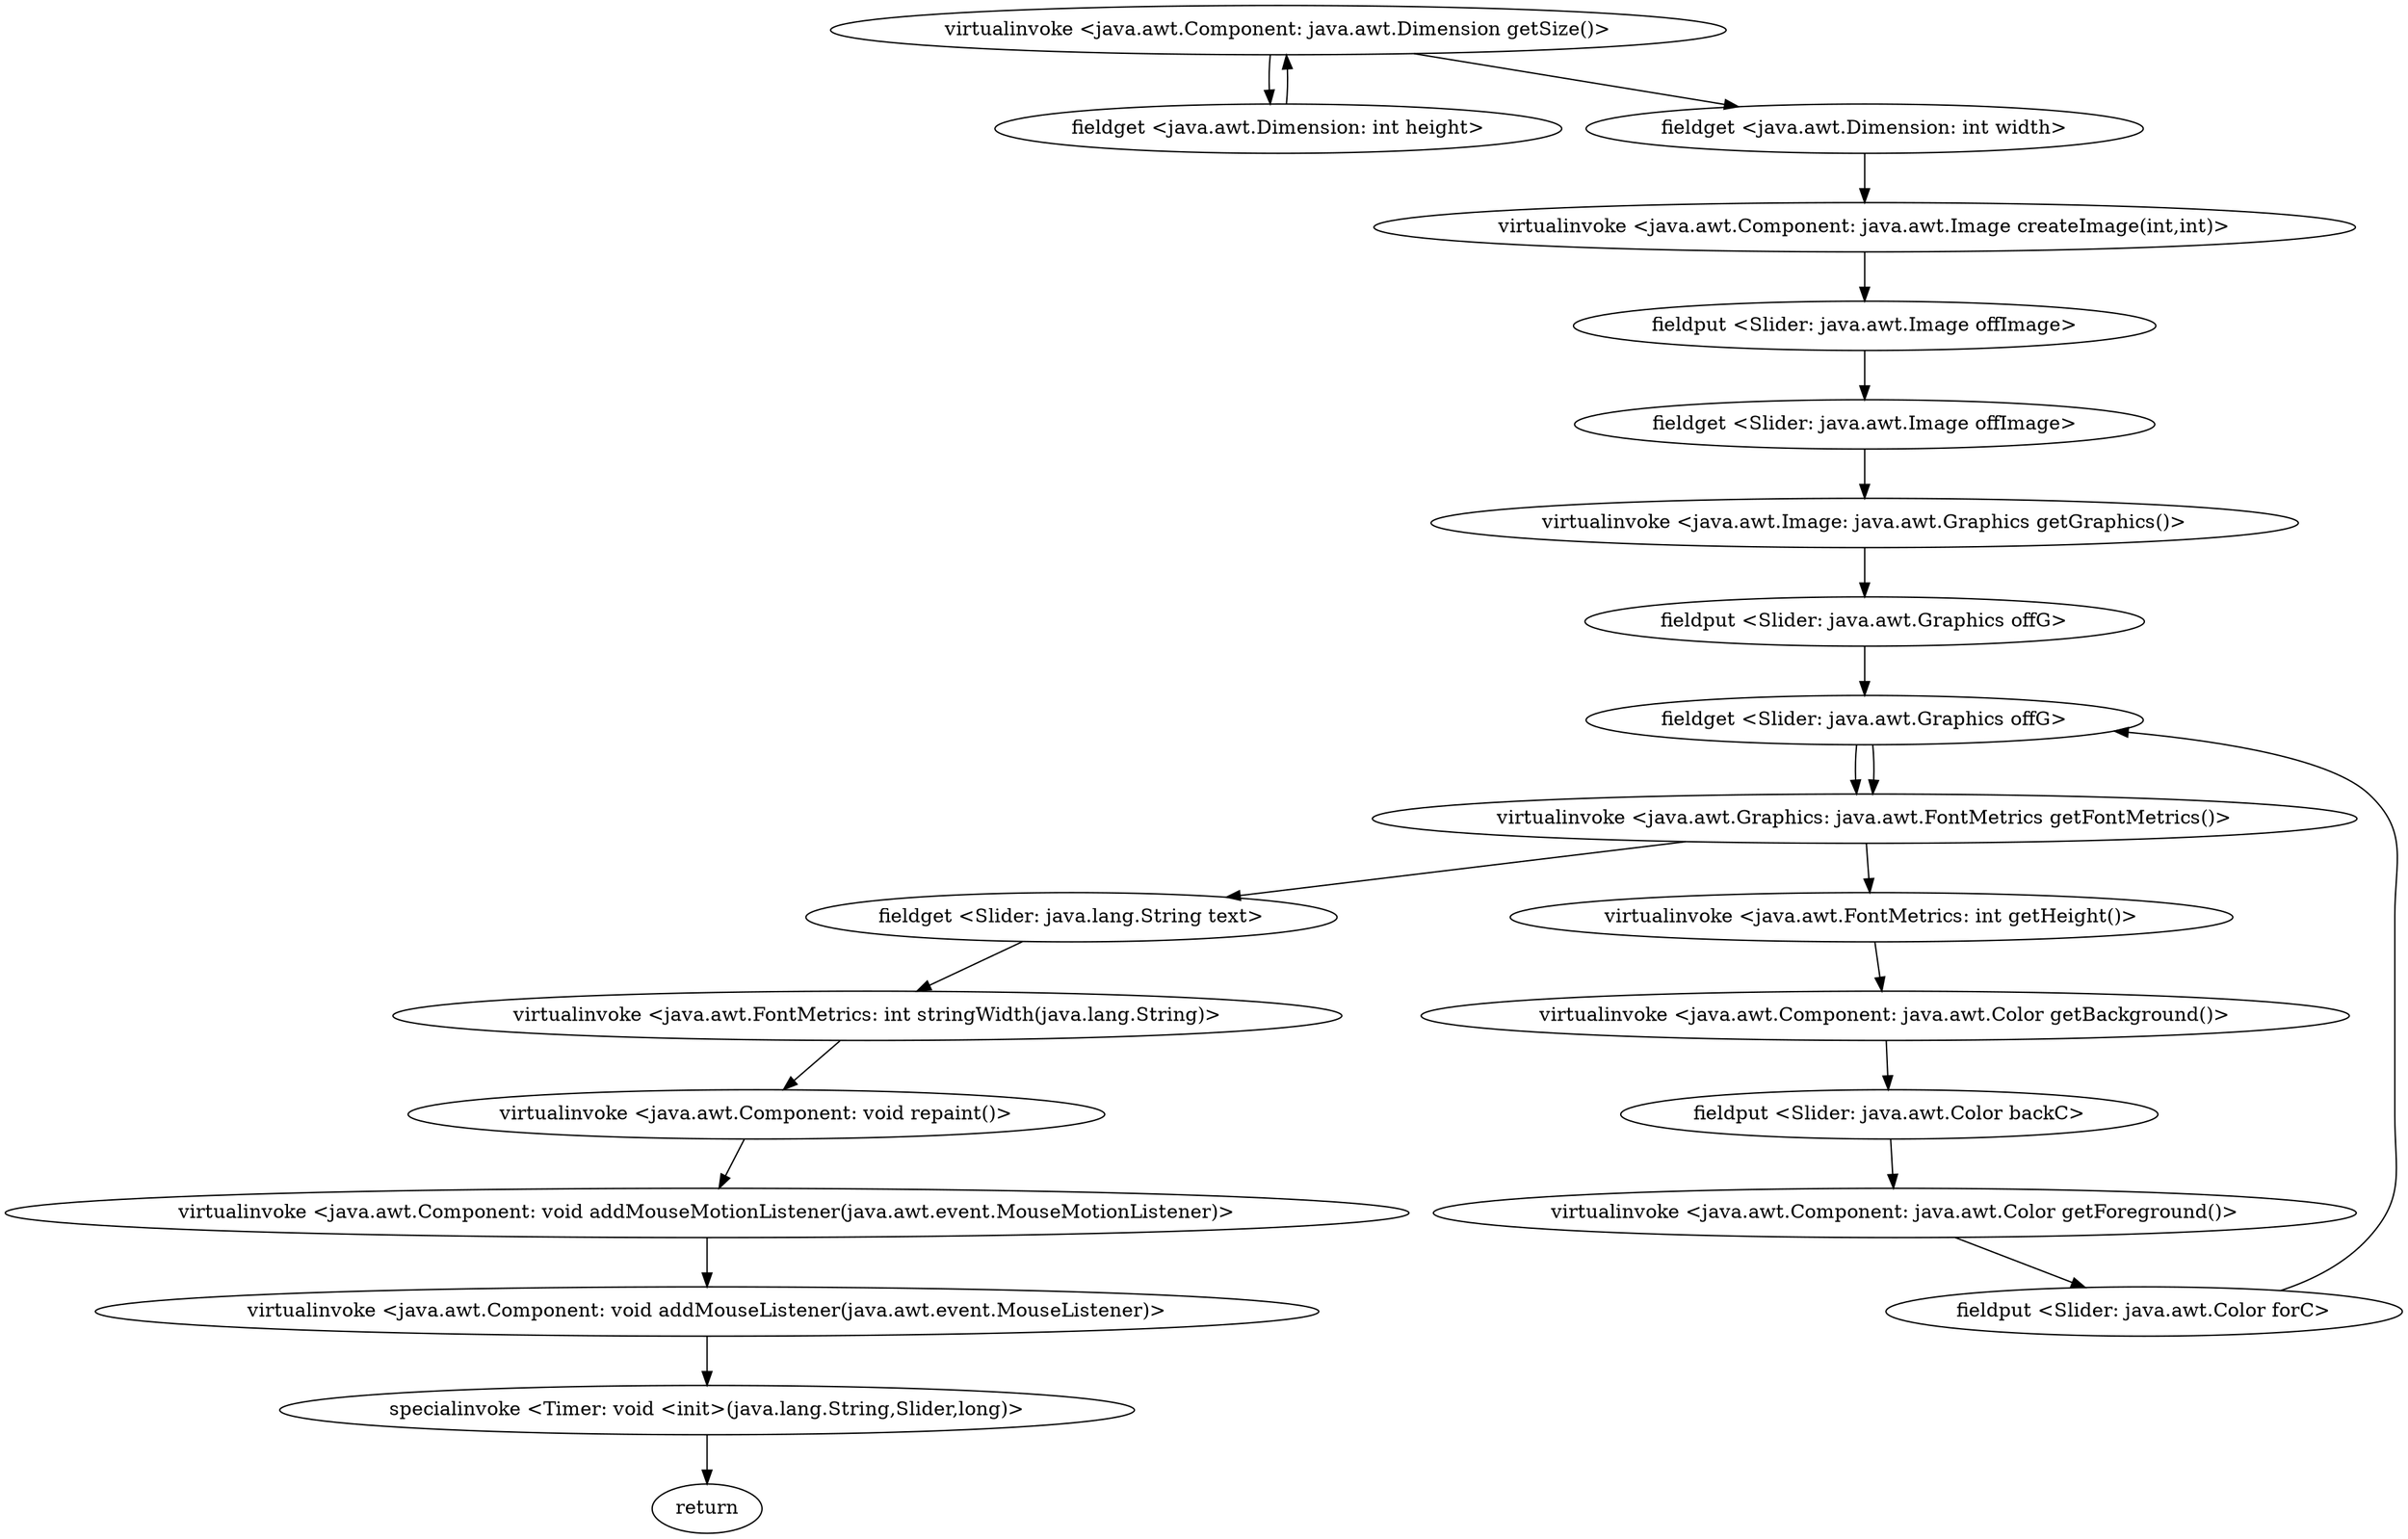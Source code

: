 digraph "" {
"virtualinvoke <java.awt.Component: java.awt.Dimension getSize()>";
 "virtualinvoke <java.awt.Component: java.awt.Dimension getSize()>"->"fieldget <java.awt.Dimension: int height>";
 "fieldget <java.awt.Dimension: int height>"->"virtualinvoke <java.awt.Component: java.awt.Dimension getSize()>";
 "virtualinvoke <java.awt.Component: java.awt.Dimension getSize()>"->"fieldget <java.awt.Dimension: int width>";
 "fieldget <java.awt.Dimension: int width>"->"virtualinvoke <java.awt.Component: java.awt.Image createImage(int,int)>";
 "virtualinvoke <java.awt.Component: java.awt.Image createImage(int,int)>"->"fieldput <Slider: java.awt.Image offImage>";
 "fieldput <Slider: java.awt.Image offImage>"->"fieldget <Slider: java.awt.Image offImage>";
 "fieldget <Slider: java.awt.Image offImage>"->"virtualinvoke <java.awt.Image: java.awt.Graphics getGraphics()>";
 "virtualinvoke <java.awt.Image: java.awt.Graphics getGraphics()>"->"fieldput <Slider: java.awt.Graphics offG>";
 "fieldput <Slider: java.awt.Graphics offG>"->"fieldget <Slider: java.awt.Graphics offG>";
 "fieldget <Slider: java.awt.Graphics offG>"->"virtualinvoke <java.awt.Graphics: java.awt.FontMetrics getFontMetrics()>";
 "virtualinvoke <java.awt.Graphics: java.awt.FontMetrics getFontMetrics()>"->"virtualinvoke <java.awt.FontMetrics: int getHeight()>";
 "virtualinvoke <java.awt.FontMetrics: int getHeight()>"->"virtualinvoke <java.awt.Component: java.awt.Color getBackground()>";
 "virtualinvoke <java.awt.Component: java.awt.Color getBackground()>"->"fieldput <Slider: java.awt.Color backC>";
 "fieldput <Slider: java.awt.Color backC>"->"virtualinvoke <java.awt.Component: java.awt.Color getForeground()>";
 "virtualinvoke <java.awt.Component: java.awt.Color getForeground()>"->"fieldput <Slider: java.awt.Color forC>";
 "fieldput <Slider: java.awt.Color forC>"->"fieldget <Slider: java.awt.Graphics offG>";
 "fieldget <Slider: java.awt.Graphics offG>"->"virtualinvoke <java.awt.Graphics: java.awt.FontMetrics getFontMetrics()>";
 "virtualinvoke <java.awt.Graphics: java.awt.FontMetrics getFontMetrics()>"->"fieldget <Slider: java.lang.String text>";
 "fieldget <Slider: java.lang.String text>"->"virtualinvoke <java.awt.FontMetrics: int stringWidth(java.lang.String)>";
 "virtualinvoke <java.awt.FontMetrics: int stringWidth(java.lang.String)>"->"virtualinvoke <java.awt.Component: void repaint()>";
 "virtualinvoke <java.awt.Component: void repaint()>"->"virtualinvoke <java.awt.Component: void addMouseMotionListener(java.awt.event.MouseMotionListener)>";
 "virtualinvoke <java.awt.Component: void addMouseMotionListener(java.awt.event.MouseMotionListener)>"->"virtualinvoke <java.awt.Component: void addMouseListener(java.awt.event.MouseListener)>";
 "virtualinvoke <java.awt.Component: void addMouseListener(java.awt.event.MouseListener)>"->"specialinvoke <Timer: void <init>(java.lang.String,Slider,long)>";
 "specialinvoke <Timer: void <init>(java.lang.String,Slider,long)>"->"return";
}
